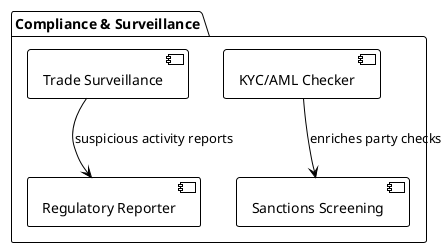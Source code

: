 @startuml ComplianceComponents
!theme plain

package "Compliance & Surveillance" {
  [KYC/AML Checker] as KYC
  [Sanctions Screening] as SS
  [Trade Surveillance] as TS
  [Regulatory Reporter] as RR
}

KYC --> SS : enriches party checks
TS --> RR : suspicious activity reports
@enduml